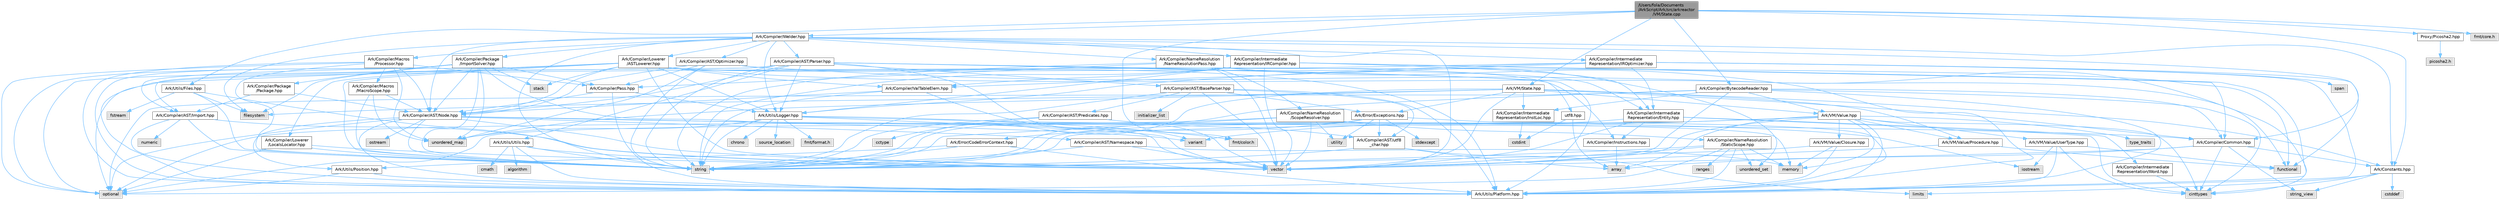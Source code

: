 digraph "/Users/fola/Documents/ArkScript/Ark/src/arkreactor/VM/State.cpp"
{
 // INTERACTIVE_SVG=YES
 // LATEX_PDF_SIZE
  bgcolor="transparent";
  edge [fontname=Helvetica,fontsize=10,labelfontname=Helvetica,labelfontsize=10];
  node [fontname=Helvetica,fontsize=10,shape=box,height=0.2,width=0.4];
  Node1 [id="Node000001",label="/Users/fola/Documents\l/ArkScript/Ark/src/arkreactor\l/VM/State.cpp",height=0.2,width=0.4,color="gray40", fillcolor="grey60", style="filled", fontcolor="black",tooltip=" "];
  Node1 -> Node2 [id="edge1_Node000001_Node000002",color="steelblue1",style="solid",tooltip=" "];
  Node2 [id="Node000002",label="Ark/VM/State.hpp",height=0.2,width=0.4,color="grey40", fillcolor="white", style="filled",URL="$d0/db5/State_8hpp.html",tooltip="State used by the virtual machine: it loads the bytecode, can compile it if needed,..."];
  Node2 -> Node3 [id="edge2_Node000002_Node000003",color="steelblue1",style="solid",tooltip=" "];
  Node3 [id="Node000003",label="string",height=0.2,width=0.4,color="grey60", fillcolor="#E0E0E0", style="filled",tooltip=" "];
  Node2 -> Node4 [id="edge3_Node000002_Node000004",color="steelblue1",style="solid",tooltip=" "];
  Node4 [id="Node000004",label="vector",height=0.2,width=0.4,color="grey60", fillcolor="#E0E0E0", style="filled",tooltip=" "];
  Node2 -> Node5 [id="edge4_Node000002_Node000005",color="steelblue1",style="solid",tooltip=" "];
  Node5 [id="Node000005",label="unordered_map",height=0.2,width=0.4,color="grey60", fillcolor="#E0E0E0", style="filled",tooltip=" "];
  Node2 -> Node6 [id="edge5_Node000002_Node000006",color="steelblue1",style="solid",tooltip=" "];
  Node6 [id="Node000006",label="filesystem",height=0.2,width=0.4,color="grey60", fillcolor="#E0E0E0", style="filled",tooltip=" "];
  Node2 -> Node7 [id="edge6_Node000002_Node000007",color="steelblue1",style="solid",tooltip=" "];
  Node7 [id="Node000007",label="Ark/Constants.hpp",height=0.2,width=0.4,color="grey40", fillcolor="white", style="filled",URL="$d6/de9/Constants_8hpp.html",tooltip="Constants used by ArkScript."];
  Node7 -> Node8 [id="edge7_Node000007_Node000008",color="steelblue1",style="solid",tooltip=" "];
  Node8 [id="Node000008",label="string_view",height=0.2,width=0.4,color="grey60", fillcolor="#E0E0E0", style="filled",tooltip=" "];
  Node7 -> Node9 [id="edge8_Node000007_Node000009",color="steelblue1",style="solid",tooltip=" "];
  Node9 [id="Node000009",label="limits",height=0.2,width=0.4,color="grey60", fillcolor="#E0E0E0", style="filled",tooltip=" "];
  Node7 -> Node10 [id="edge9_Node000007_Node000010",color="steelblue1",style="solid",tooltip=" "];
  Node10 [id="Node000010",label="cinttypes",height=0.2,width=0.4,color="grey60", fillcolor="#E0E0E0", style="filled",tooltip=" "];
  Node7 -> Node11 [id="edge10_Node000007_Node000011",color="steelblue1",style="solid",tooltip=" "];
  Node11 [id="Node000011",label="cstddef",height=0.2,width=0.4,color="grey60", fillcolor="#E0E0E0", style="filled",tooltip=" "];
  Node2 -> Node12 [id="edge11_Node000002_Node000012",color="steelblue1",style="solid",tooltip=" "];
  Node12 [id="Node000012",label="Ark/VM/Value.hpp",height=0.2,width=0.4,color="grey40", fillcolor="white", style="filled",URL="$de/dfd/Value_8hpp.html",tooltip="Default value type handled by the virtual machine."];
  Node12 -> Node4 [id="edge12_Node000012_Node000004",color="steelblue1",style="solid",tooltip=" "];
  Node12 -> Node13 [id="edge13_Node000012_Node000013",color="steelblue1",style="solid",tooltip=" "];
  Node13 [id="Node000013",label="variant",height=0.2,width=0.4,color="grey60", fillcolor="#E0E0E0", style="filled",tooltip=" "];
  Node12 -> Node3 [id="edge14_Node000012_Node000003",color="steelblue1",style="solid",tooltip=" "];
  Node12 -> Node10 [id="edge15_Node000012_Node000010",color="steelblue1",style="solid",tooltip=" "];
  Node12 -> Node14 [id="edge16_Node000012_Node000014",color="steelblue1",style="solid",tooltip=" "];
  Node14 [id="Node000014",label="array",height=0.2,width=0.4,color="grey60", fillcolor="#E0E0E0", style="filled",tooltip=" "];
  Node12 -> Node15 [id="edge17_Node000012_Node000015",color="steelblue1",style="solid",tooltip=" "];
  Node15 [id="Node000015",label="memory",height=0.2,width=0.4,color="grey60", fillcolor="#E0E0E0", style="filled",tooltip=" "];
  Node12 -> Node16 [id="edge18_Node000012_Node000016",color="steelblue1",style="solid",tooltip=" "];
  Node16 [id="Node000016",label="type_traits",height=0.2,width=0.4,color="grey60", fillcolor="#E0E0E0", style="filled",tooltip=" "];
  Node12 -> Node17 [id="edge19_Node000012_Node000017",color="steelblue1",style="solid",tooltip=" "];
  Node17 [id="Node000017",label="Ark/VM/Value/Closure.hpp",height=0.2,width=0.4,color="grey40", fillcolor="white", style="filled",URL="$dc/dd5/Closure_8hpp.html",tooltip="Subtype of the value type, handling closures."];
  Node17 -> Node15 [id="edge20_Node000017_Node000015",color="steelblue1",style="solid",tooltip=" "];
  Node17 -> Node3 [id="edge21_Node000017_Node000003",color="steelblue1",style="solid",tooltip=" "];
  Node17 -> Node18 [id="edge22_Node000017_Node000018",color="steelblue1",style="solid",tooltip=" "];
  Node18 [id="Node000018",label="Ark/Utils/Platform.hpp",height=0.2,width=0.4,color="grey40", fillcolor="white", style="filled",URL="$d5/d40/Platform_8hpp.html",tooltip="ArkScript configuration macros."];
  Node12 -> Node19 [id="edge23_Node000012_Node000019",color="steelblue1",style="solid",tooltip=" "];
  Node19 [id="Node000019",label="Ark/VM/Value/UserType.hpp",height=0.2,width=0.4,color="grey40", fillcolor="white", style="filled",URL="$dc/d3d/UserType_8hpp.html",tooltip="Subtype of the value, capable of handling any C++ type."];
  Node19 -> Node20 [id="edge24_Node000019_Node000020",color="steelblue1",style="solid",tooltip=" "];
  Node20 [id="Node000020",label="iostream",height=0.2,width=0.4,color="grey60", fillcolor="#E0E0E0", style="filled",tooltip=" "];
  Node19 -> Node10 [id="edge25_Node000019_Node000010",color="steelblue1",style="solid",tooltip=" "];
  Node19 -> Node21 [id="edge26_Node000019_Node000021",color="steelblue1",style="solid",tooltip=" "];
  Node21 [id="Node000021",label="functional",height=0.2,width=0.4,color="grey60", fillcolor="#E0E0E0", style="filled",tooltip=" "];
  Node19 -> Node18 [id="edge27_Node000019_Node000018",color="steelblue1",style="solid",tooltip=" "];
  Node12 -> Node22 [id="edge28_Node000012_Node000022",color="steelblue1",style="solid",tooltip=" "];
  Node22 [id="Node000022",label="Ark/VM/Value/Procedure.hpp",height=0.2,width=0.4,color="grey40", fillcolor="white", style="filled",URL="$da/dcf/Procedure_8hpp.html",tooltip="Wrapper object for user-defined functions."];
  Node22 -> Node21 [id="edge29_Node000022_Node000021",color="steelblue1",style="solid",tooltip=" "];
  Node22 -> Node4 [id="edge30_Node000022_Node000004",color="steelblue1",style="solid",tooltip=" "];
  Node12 -> Node18 [id="edge31_Node000012_Node000018",color="steelblue1",style="solid",tooltip=" "];
  Node2 -> Node22 [id="edge32_Node000002_Node000022",color="steelblue1",style="solid",tooltip=" "];
  Node2 -> Node23 [id="edge33_Node000002_Node000023",color="steelblue1",style="solid",tooltip=" "];
  Node23 [id="Node000023",label="Ark/Compiler/Common.hpp",height=0.2,width=0.4,color="grey40", fillcolor="white", style="filled",URL="$d8/ddd/Common_8hpp.html",tooltip="Common code for the compiler."];
  Node23 -> Node14 [id="edge34_Node000023_Node000014",color="steelblue1",style="solid",tooltip=" "];
  Node23 -> Node8 [id="edge35_Node000023_Node000008",color="steelblue1",style="solid",tooltip=" "];
  Node23 -> Node4 [id="edge36_Node000023_Node000004",color="steelblue1",style="solid",tooltip=" "];
  Node23 -> Node10 [id="edge37_Node000023_Node000010",color="steelblue1",style="solid",tooltip=" "];
  Node23 -> Node7 [id="edge38_Node000023_Node000007",color="steelblue1",style="solid",tooltip=" "];
  Node2 -> Node24 [id="edge39_Node000002_Node000024",color="steelblue1",style="solid",tooltip=" "];
  Node24 [id="Node000024",label="Ark/Error/Exceptions.hpp",height=0.2,width=0.4,color="grey40", fillcolor="white", style="filled",URL="$d2/de9/Exceptions_8hpp.html",tooltip="ArkScript homemade exceptions."];
  Node24 -> Node3 [id="edge40_Node000024_Node000003",color="steelblue1",style="solid",tooltip=" "];
  Node24 -> Node25 [id="edge41_Node000024_Node000025",color="steelblue1",style="solid",tooltip=" "];
  Node25 [id="Node000025",label="utility",height=0.2,width=0.4,color="grey60", fillcolor="#E0E0E0", style="filled",tooltip=" "];
  Node24 -> Node26 [id="edge42_Node000024_Node000026",color="steelblue1",style="solid",tooltip=" "];
  Node26 [id="Node000026",label="stdexcept",height=0.2,width=0.4,color="grey60", fillcolor="#E0E0E0", style="filled",tooltip=" "];
  Node24 -> Node27 [id="edge43_Node000024_Node000027",color="steelblue1",style="solid",tooltip=" "];
  Node27 [id="Node000027",label="optional",height=0.2,width=0.4,color="grey60", fillcolor="#E0E0E0", style="filled",tooltip=" "];
  Node24 -> Node28 [id="edge44_Node000024_Node000028",color="steelblue1",style="solid",tooltip=" "];
  Node28 [id="Node000028",label="Ark/Compiler/AST/utf8\l_char.hpp",height=0.2,width=0.4,color="grey40", fillcolor="white", style="filled",URL="$db/d4e/utf8__char_8hpp.html",tooltip=" "];
  Node28 -> Node14 [id="edge45_Node000028_Node000014",color="steelblue1",style="solid",tooltip=" "];
  Node28 -> Node3 [id="edge46_Node000028_Node000003",color="steelblue1",style="solid",tooltip=" "];
  Node28 -> Node9 [id="edge47_Node000028_Node000009",color="steelblue1",style="solid",tooltip=" "];
  Node24 -> Node18 [id="edge48_Node000024_Node000018",color="steelblue1",style="solid",tooltip=" "];
  Node24 -> Node29 [id="edge49_Node000024_Node000029",color="steelblue1",style="solid",tooltip=" "];
  Node29 [id="Node000029",label="Ark/Error/CodeErrorContext.hpp",height=0.2,width=0.4,color="grey40", fillcolor="white", style="filled",URL="$dc/d73/CodeErrorContext_8hpp.html",tooltip="Defines a code error context."];
  Node29 -> Node3 [id="edge50_Node000029_Node000003",color="steelblue1",style="solid",tooltip=" "];
  Node29 -> Node18 [id="edge51_Node000029_Node000018",color="steelblue1",style="solid",tooltip=" "];
  Node29 -> Node30 [id="edge52_Node000029_Node000030",color="steelblue1",style="solid",tooltip=" "];
  Node30 [id="Node000030",label="Ark/Utils/Position.hpp",height=0.2,width=0.4,color="grey40", fillcolor="white", style="filled",URL="$dc/d58/Position_8hpp.html",tooltip="Defines position utilities (for text in a file) for the parser, formatter, diagnostics."];
  Node30 -> Node27 [id="edge53_Node000030_Node000027",color="steelblue1",style="solid",tooltip=" "];
  Node30 -> Node18 [id="edge54_Node000030_Node000018",color="steelblue1",style="solid",tooltip=" "];
  Node2 -> Node31 [id="edge55_Node000002_Node000031",color="steelblue1",style="solid",tooltip=" "];
  Node31 [id="Node000031",label="Ark/Compiler/Intermediate\lRepresentation/InstLoc.hpp",height=0.2,width=0.4,color="grey40", fillcolor="white", style="filled",URL="$d5/d3a/InstLoc_8hpp.html",tooltip=" "];
  Node31 -> Node32 [id="edge56_Node000031_Node000032",color="steelblue1",style="solid",tooltip=" "];
  Node32 [id="Node000032",label="cstdint",height=0.2,width=0.4,color="grey60", fillcolor="#E0E0E0", style="filled",tooltip=" "];
  Node1 -> Node7 [id="edge57_Node000001_Node000007",color="steelblue1",style="solid",tooltip=" "];
  Node1 -> Node33 [id="edge58_Node000001_Node000033",color="steelblue1",style="solid",tooltip=" "];
  Node33 [id="Node000033",label="Ark/Utils/Files.hpp",height=0.2,width=0.4,color="grey40", fillcolor="white", style="filled",URL="$d4/dc0/Files_8hpp.html",tooltip="Lots of utilities about the filesystem."];
  Node33 -> Node3 [id="edge59_Node000033_Node000003",color="steelblue1",style="solid",tooltip=" "];
  Node33 -> Node4 [id="edge60_Node000033_Node000004",color="steelblue1",style="solid",tooltip=" "];
  Node33 -> Node34 [id="edge61_Node000033_Node000034",color="steelblue1",style="solid",tooltip=" "];
  Node34 [id="Node000034",label="fstream",height=0.2,width=0.4,color="grey60", fillcolor="#E0E0E0", style="filled",tooltip=" "];
  Node33 -> Node6 [id="edge62_Node000033_Node000006",color="steelblue1",style="solid",tooltip=" "];
  Node1 -> Node35 [id="edge63_Node000001_Node000035",color="steelblue1",style="solid",tooltip=" "];
  Node35 [id="Node000035",label="Ark/Compiler/Welder.hpp",height=0.2,width=0.4,color="grey40", fillcolor="white", style="filled",URL="$de/d8e/Welder_8hpp.html",tooltip="In charge of welding everything needed to compile code."];
  Node35 -> Node3 [id="edge64_Node000035_Node000003",color="steelblue1",style="solid",tooltip=" "];
  Node35 -> Node4 [id="edge65_Node000035_Node000004",color="steelblue1",style="solid",tooltip=" "];
  Node35 -> Node6 [id="edge66_Node000035_Node000006",color="steelblue1",style="solid",tooltip=" "];
  Node35 -> Node23 [id="edge67_Node000035_Node000023",color="steelblue1",style="solid",tooltip=" "];
  Node35 -> Node36 [id="edge68_Node000035_Node000036",color="steelblue1",style="solid",tooltip=" "];
  Node36 [id="Node000036",label="Ark/Compiler/AST/Node.hpp",height=0.2,width=0.4,color="grey40", fillcolor="white", style="filled",URL="$d7/dc6/Node_8hpp.html",tooltip="AST node used by the parser, optimizer and compiler."];
  Node36 -> Node13 [id="edge69_Node000036_Node000013",color="steelblue1",style="solid",tooltip=" "];
  Node36 -> Node37 [id="edge70_Node000036_Node000037",color="steelblue1",style="solid",tooltip=" "];
  Node37 [id="Node000037",label="ostream",height=0.2,width=0.4,color="grey60", fillcolor="#E0E0E0", style="filled",tooltip=" "];
  Node36 -> Node3 [id="edge71_Node000036_Node000003",color="steelblue1",style="solid",tooltip=" "];
  Node36 -> Node4 [id="edge72_Node000036_Node000004",color="steelblue1",style="solid",tooltip=" "];
  Node36 -> Node27 [id="edge73_Node000036_Node000027",color="steelblue1",style="solid",tooltip=" "];
  Node36 -> Node38 [id="edge74_Node000036_Node000038",color="steelblue1",style="solid",tooltip=" "];
  Node38 [id="Node000038",label="Ark/Compiler/AST/Namespace.hpp",height=0.2,width=0.4,color="grey40", fillcolor="white", style="filled",URL="$da/d33/Namespace_8hpp.html",tooltip=" "];
  Node38 -> Node3 [id="edge75_Node000038_Node000003",color="steelblue1",style="solid",tooltip=" "];
  Node38 -> Node4 [id="edge76_Node000038_Node000004",color="steelblue1",style="solid",tooltip=" "];
  Node38 -> Node15 [id="edge77_Node000038_Node000015",color="steelblue1",style="solid",tooltip=" "];
  Node36 -> Node23 [id="edge78_Node000036_Node000023",color="steelblue1",style="solid",tooltip=" "];
  Node36 -> Node18 [id="edge79_Node000036_Node000018",color="steelblue1",style="solid",tooltip=" "];
  Node36 -> Node30 [id="edge80_Node000036_Node000030",color="steelblue1",style="solid",tooltip=" "];
  Node35 -> Node39 [id="edge81_Node000035_Node000039",color="steelblue1",style="solid",tooltip=" "];
  Node39 [id="Node000039",label="Ark/Compiler/AST/Parser.hpp",height=0.2,width=0.4,color="grey40", fillcolor="white", style="filled",URL="$d7/ddd/Parser_8hpp.html",tooltip="Parse ArkScript code, but do not handle any import declarations."];
  Node39 -> Node40 [id="edge82_Node000039_Node000040",color="steelblue1",style="solid",tooltip=" "];
  Node40 [id="Node000040",label="Ark/Compiler/AST/BaseParser.hpp",height=0.2,width=0.4,color="grey40", fillcolor="white", style="filled",URL="$d3/d70/BaseParser_8hpp.html",tooltip=" "];
  Node40 -> Node3 [id="edge83_Node000040_Node000003",color="steelblue1",style="solid",tooltip=" "];
  Node40 -> Node4 [id="edge84_Node000040_Node000004",color="steelblue1",style="solid",tooltip=" "];
  Node40 -> Node41 [id="edge85_Node000040_Node000041",color="steelblue1",style="solid",tooltip=" "];
  Node41 [id="Node000041",label="initializer_list",height=0.2,width=0.4,color="grey60", fillcolor="#E0E0E0", style="filled",tooltip=" "];
  Node40 -> Node18 [id="edge86_Node000040_Node000018",color="steelblue1",style="solid",tooltip=" "];
  Node40 -> Node24 [id="edge87_Node000040_Node000024",color="steelblue1",style="solid",tooltip=" "];
  Node40 -> Node42 [id="edge88_Node000040_Node000042",color="steelblue1",style="solid",tooltip=" "];
  Node42 [id="Node000042",label="Ark/Compiler/AST/Predicates.hpp",height=0.2,width=0.4,color="grey40", fillcolor="white", style="filled",URL="$dc/d59/Predicates_8hpp.html",tooltip=" "];
  Node42 -> Node3 [id="edge89_Node000042_Node000003",color="steelblue1",style="solid",tooltip=" "];
  Node42 -> Node43 [id="edge90_Node000042_Node000043",color="steelblue1",style="solid",tooltip=" "];
  Node43 [id="Node000043",label="cctype",height=0.2,width=0.4,color="grey60", fillcolor="#E0E0E0", style="filled",tooltip=" "];
  Node42 -> Node28 [id="edge91_Node000042_Node000028",color="steelblue1",style="solid",tooltip=" "];
  Node40 -> Node28 [id="edge92_Node000040_Node000028",color="steelblue1",style="solid",tooltip=" "];
  Node39 -> Node36 [id="edge93_Node000039_Node000036",color="steelblue1",style="solid",tooltip=" "];
  Node39 -> Node44 [id="edge94_Node000039_Node000044",color="steelblue1",style="solid",tooltip=" "];
  Node44 [id="Node000044",label="Ark/Compiler/AST/Import.hpp",height=0.2,width=0.4,color="grey40", fillcolor="white", style="filled",URL="$d4/d32/Import_8hpp.html",tooltip=" "];
  Node44 -> Node4 [id="edge95_Node000044_Node000004",color="steelblue1",style="solid",tooltip=" "];
  Node44 -> Node3 [id="edge96_Node000044_Node000003",color="steelblue1",style="solid",tooltip=" "];
  Node44 -> Node45 [id="edge97_Node000044_Node000045",color="steelblue1",style="solid",tooltip=" "];
  Node45 [id="Node000045",label="numeric",height=0.2,width=0.4,color="grey60", fillcolor="#E0E0E0", style="filled",tooltip=" "];
  Node44 -> Node18 [id="edge98_Node000044_Node000018",color="steelblue1",style="solid",tooltip=" "];
  Node39 -> Node46 [id="edge99_Node000039_Node000046",color="steelblue1",style="solid",tooltip=" "];
  Node46 [id="Node000046",label="Ark/Utils/Logger.hpp",height=0.2,width=0.4,color="grey40", fillcolor="white", style="filled",URL="$d9/d11/Logger_8hpp.html",tooltip="Internal logger."];
  Node46 -> Node20 [id="edge100_Node000046_Node000020",color="steelblue1",style="solid",tooltip=" "];
  Node46 -> Node47 [id="edge101_Node000046_Node000047",color="steelblue1",style="solid",tooltip=" "];
  Node47 [id="Node000047",label="fmt/format.h",height=0.2,width=0.4,color="grey60", fillcolor="#E0E0E0", style="filled",tooltip=" "];
  Node46 -> Node3 [id="edge102_Node000046_Node000003",color="steelblue1",style="solid",tooltip=" "];
  Node46 -> Node48 [id="edge103_Node000046_Node000048",color="steelblue1",style="solid",tooltip=" "];
  Node48 [id="Node000048",label="chrono",height=0.2,width=0.4,color="grey60", fillcolor="#E0E0E0", style="filled",tooltip=" "];
  Node46 -> Node49 [id="edge104_Node000046_Node000049",color="steelblue1",style="solid",tooltip=" "];
  Node49 [id="Node000049",label="source_location",height=0.2,width=0.4,color="grey60", fillcolor="#E0E0E0", style="filled",tooltip=" "];
  Node46 -> Node4 [id="edge105_Node000046_Node000004",color="steelblue1",style="solid",tooltip=" "];
  Node46 -> Node5 [id="edge106_Node000046_Node000005",color="steelblue1",style="solid",tooltip=" "];
  Node46 -> Node50 [id="edge107_Node000046_Node000050",color="steelblue1",style="solid",tooltip=" "];
  Node50 [id="Node000050",label="fmt/color.h",height=0.2,width=0.4,color="grey60", fillcolor="#E0E0E0", style="filled",tooltip=" "];
  Node39 -> Node51 [id="edge108_Node000039_Node000051",color="steelblue1",style="solid",tooltip=" "];
  Node51 [id="Node000051",label="Ark/Utils/Utils.hpp",height=0.2,width=0.4,color="grey40", fillcolor="white", style="filled",URL="$d3/d7a/Ark_2Utils_2Utils_8hpp.html",tooltip="Lots of utilities about string, filesystem and more."];
  Node51 -> Node18 [id="edge109_Node000051_Node000018",color="steelblue1",style="solid",tooltip=" "];
  Node51 -> Node52 [id="edge110_Node000051_Node000052",color="steelblue1",style="solid",tooltip=" "];
  Node52 [id="Node000052",label="algorithm",height=0.2,width=0.4,color="grey60", fillcolor="#E0E0E0", style="filled",tooltip=" "];
  Node51 -> Node3 [id="edge111_Node000051_Node000003",color="steelblue1",style="solid",tooltip=" "];
  Node51 -> Node4 [id="edge112_Node000051_Node000004",color="steelblue1",style="solid",tooltip=" "];
  Node51 -> Node53 [id="edge113_Node000051_Node000053",color="steelblue1",style="solid",tooltip=" "];
  Node53 [id="Node000053",label="cmath",height=0.2,width=0.4,color="grey60", fillcolor="#E0E0E0", style="filled",tooltip=" "];
  Node39 -> Node18 [id="edge114_Node000039_Node000018",color="steelblue1",style="solid",tooltip=" "];
  Node39 -> Node3 [id="edge115_Node000039_Node000003",color="steelblue1",style="solid",tooltip=" "];
  Node39 -> Node4 [id="edge116_Node000039_Node000004",color="steelblue1",style="solid",tooltip=" "];
  Node39 -> Node27 [id="edge117_Node000039_Node000027",color="steelblue1",style="solid",tooltip=" "];
  Node39 -> Node21 [id="edge118_Node000039_Node000021",color="steelblue1",style="solid",tooltip=" "];
  Node39 -> Node54 [id="edge119_Node000039_Node000054",color="steelblue1",style="solid",tooltip=" "];
  Node54 [id="Node000054",label="utf8.hpp",height=0.2,width=0.4,color="grey40", fillcolor="white", style="filled",URL="$d1/d85/utf8_8hpp.html",tooltip=" "];
  Node54 -> Node14 [id="edge120_Node000054_Node000014",color="steelblue1",style="solid",tooltip=" "];
  Node54 -> Node32 [id="edge121_Node000054_Node000032",color="steelblue1",style="solid",tooltip=" "];
  Node35 -> Node55 [id="edge122_Node000035_Node000055",color="steelblue1",style="solid",tooltip=" "];
  Node55 [id="Node000055",label="Ark/Compiler/Lowerer\l/ASTLowerer.hpp",height=0.2,width=0.4,color="grey40", fillcolor="white", style="filled",URL="$db/d08/ASTLowerer_8hpp.html",tooltip=" "];
  Node55 -> Node56 [id="edge123_Node000055_Node000056",color="steelblue1",style="solid",tooltip=" "];
  Node56 [id="Node000056",label="stack",height=0.2,width=0.4,color="grey60", fillcolor="#E0E0E0", style="filled",tooltip=" "];
  Node55 -> Node4 [id="edge124_Node000055_Node000004",color="steelblue1",style="solid",tooltip=" "];
  Node55 -> Node3 [id="edge125_Node000055_Node000003",color="steelblue1",style="solid",tooltip=" "];
  Node55 -> Node10 [id="edge126_Node000055_Node000010",color="steelblue1",style="solid",tooltip=" "];
  Node55 -> Node27 [id="edge127_Node000055_Node000027",color="steelblue1",style="solid",tooltip=" "];
  Node55 -> Node18 [id="edge128_Node000055_Node000018",color="steelblue1",style="solid",tooltip=" "];
  Node55 -> Node46 [id="edge129_Node000055_Node000046",color="steelblue1",style="solid",tooltip=" "];
  Node55 -> Node57 [id="edge130_Node000055_Node000057",color="steelblue1",style="solid",tooltip=" "];
  Node57 [id="Node000057",label="Ark/Compiler/Instructions.hpp",height=0.2,width=0.4,color="grey40", fillcolor="white", style="filled",URL="$d8/daa/Instructions_8hpp.html",tooltip="The different instructions used by the compiler and virtual machine."];
  Node57 -> Node14 [id="edge131_Node000057_Node000014",color="steelblue1",style="solid",tooltip=" "];
  Node55 -> Node58 [id="edge132_Node000055_Node000058",color="steelblue1",style="solid",tooltip=" "];
  Node58 [id="Node000058",label="Ark/Compiler/Intermediate\lRepresentation/Entity.hpp",height=0.2,width=0.4,color="grey40", fillcolor="white", style="filled",URL="$de/da6/Entity_8hpp.html",tooltip="An entity in the IR is a bundle of information."];
  Node58 -> Node10 [id="edge133_Node000058_Node000010",color="steelblue1",style="solid",tooltip=" "];
  Node58 -> Node4 [id="edge134_Node000058_Node000004",color="steelblue1",style="solid",tooltip=" "];
  Node58 -> Node3 [id="edge135_Node000058_Node000003",color="steelblue1",style="solid",tooltip=" "];
  Node58 -> Node59 [id="edge136_Node000058_Node000059",color="steelblue1",style="solid",tooltip=" "];
  Node59 [id="Node000059",label="Ark/Compiler/Intermediate\lRepresentation/Word.hpp",height=0.2,width=0.4,color="grey40", fillcolor="white", style="filled",URL="$db/d53/Word_8hpp.html",tooltip="Describe an instruction and its immediate argument."];
  Node59 -> Node10 [id="edge137_Node000059_Node000010",color="steelblue1",style="solid",tooltip=" "];
  Node58 -> Node57 [id="edge138_Node000058_Node000057",color="steelblue1",style="solid",tooltip=" "];
  Node55 -> Node36 [id="edge139_Node000055_Node000036",color="steelblue1",style="solid",tooltip=" "];
  Node55 -> Node60 [id="edge140_Node000055_Node000060",color="steelblue1",style="solid",tooltip=" "];
  Node60 [id="Node000060",label="Ark/Compiler/ValTableElem.hpp",height=0.2,width=0.4,color="grey40", fillcolor="white", style="filled",URL="$dd/de7/ValTableElem_8hpp.html",tooltip="The basic value type handled by the compiler."];
  Node60 -> Node13 [id="edge141_Node000060_Node000013",color="steelblue1",style="solid",tooltip=" "];
  Node60 -> Node3 [id="edge142_Node000060_Node000003",color="steelblue1",style="solid",tooltip=" "];
  Node60 -> Node36 [id="edge143_Node000060_Node000036",color="steelblue1",style="solid",tooltip=" "];
  Node55 -> Node61 [id="edge144_Node000055_Node000061",color="steelblue1",style="solid",tooltip=" "];
  Node61 [id="Node000061",label="Ark/Compiler/Lowerer\l/LocalsLocator.hpp",height=0.2,width=0.4,color="grey40", fillcolor="white", style="filled",URL="$df/dd6/LocalsLocator_8hpp.html",tooltip="Track locals at compile."];
  Node61 -> Node4 [id="edge145_Node000061_Node000004",color="steelblue1",style="solid",tooltip=" "];
  Node61 -> Node3 [id="edge146_Node000061_Node000003",color="steelblue1",style="solid",tooltip=" "];
  Node61 -> Node27 [id="edge147_Node000061_Node000027",color="steelblue1",style="solid",tooltip=" "];
  Node35 -> Node62 [id="edge148_Node000035_Node000062",color="steelblue1",style="solid",tooltip=" "];
  Node62 [id="Node000062",label="Ark/Compiler/Intermediate\lRepresentation/IROptimizer.hpp",height=0.2,width=0.4,color="grey40", fillcolor="white", style="filled",URL="$d0/de2/IROptimizer_8hpp.html",tooltip="Optimize IR based on IR entity grouped by 2 (or more)"];
  Node62 -> Node18 [id="edge149_Node000062_Node000018",color="steelblue1",style="solid",tooltip=" "];
  Node62 -> Node46 [id="edge150_Node000062_Node000046",color="steelblue1",style="solid",tooltip=" "];
  Node62 -> Node60 [id="edge151_Node000062_Node000060",color="steelblue1",style="solid",tooltip=" "];
  Node62 -> Node58 [id="edge152_Node000062_Node000058",color="steelblue1",style="solid",tooltip=" "];
  Node62 -> Node63 [id="edge153_Node000062_Node000063",color="steelblue1",style="solid",tooltip=" "];
  Node63 [id="Node000063",label="span",height=0.2,width=0.4,color="grey60", fillcolor="#E0E0E0", style="filled",tooltip=" "];
  Node62 -> Node27 [id="edge154_Node000062_Node000027",color="steelblue1",style="solid",tooltip=" "];
  Node62 -> Node21 [id="edge155_Node000062_Node000021",color="steelblue1",style="solid",tooltip=" "];
  Node35 -> Node64 [id="edge156_Node000035_Node000064",color="steelblue1",style="solid",tooltip=" "];
  Node64 [id="Node000064",label="Ark/Compiler/Intermediate\lRepresentation/IRCompiler.hpp",height=0.2,width=0.4,color="grey40", fillcolor="white", style="filled",URL="$df/d86/IRCompiler_8hpp.html",tooltip="Compile the intermediate representation to bytecode."];
  Node64 -> Node4 [id="edge157_Node000064_Node000004",color="steelblue1",style="solid",tooltip=" "];
  Node64 -> Node3 [id="edge158_Node000064_Node000003",color="steelblue1",style="solid",tooltip=" "];
  Node64 -> Node18 [id="edge159_Node000064_Node000018",color="steelblue1",style="solid",tooltip=" "];
  Node64 -> Node46 [id="edge160_Node000064_Node000046",color="steelblue1",style="solid",tooltip=" "];
  Node64 -> Node23 [id="edge161_Node000064_Node000023",color="steelblue1",style="solid",tooltip=" "];
  Node64 -> Node60 [id="edge162_Node000064_Node000060",color="steelblue1",style="solid",tooltip=" "];
  Node64 -> Node58 [id="edge163_Node000064_Node000058",color="steelblue1",style="solid",tooltip=" "];
  Node35 -> Node7 [id="edge164_Node000035_Node000007",color="steelblue1",style="solid",tooltip=" "];
  Node35 -> Node46 [id="edge165_Node000035_Node000046",color="steelblue1",style="solid",tooltip=" "];
  Node35 -> Node65 [id="edge166_Node000035_Node000065",color="steelblue1",style="solid",tooltip=" "];
  Node65 [id="Node000065",label="Ark/Compiler/Package\l/ImportSolver.hpp",height=0.2,width=0.4,color="grey40", fillcolor="white", style="filled",URL="$d1/db0/ImportSolver_8hpp.html",tooltip="Handle imports, resolve them with modules and everything."];
  Node65 -> Node56 [id="edge167_Node000065_Node000056",color="steelblue1",style="solid",tooltip=" "];
  Node65 -> Node4 [id="edge168_Node000065_Node000004",color="steelblue1",style="solid",tooltip=" "];
  Node65 -> Node3 [id="edge169_Node000065_Node000003",color="steelblue1",style="solid",tooltip=" "];
  Node65 -> Node6 [id="edge170_Node000065_Node000006",color="steelblue1",style="solid",tooltip=" "];
  Node65 -> Node5 [id="edge171_Node000065_Node000005",color="steelblue1",style="solid",tooltip=" "];
  Node65 -> Node18 [id="edge172_Node000065_Node000018",color="steelblue1",style="solid",tooltip=" "];
  Node65 -> Node66 [id="edge173_Node000065_Node000066",color="steelblue1",style="solid",tooltip=" "];
  Node66 [id="Node000066",label="Ark/Compiler/Pass.hpp",height=0.2,width=0.4,color="grey40", fillcolor="white", style="filled",URL="$df/d5f/Pass_8hpp.html",tooltip="Interface for a compiler pass (take in an AST, output an AST)"];
  Node66 -> Node18 [id="edge174_Node000066_Node000018",color="steelblue1",style="solid",tooltip=" "];
  Node66 -> Node36 [id="edge175_Node000066_Node000036",color="steelblue1",style="solid",tooltip=" "];
  Node66 -> Node46 [id="edge176_Node000066_Node000046",color="steelblue1",style="solid",tooltip=" "];
  Node65 -> Node36 [id="edge177_Node000065_Node000036",color="steelblue1",style="solid",tooltip=" "];
  Node65 -> Node44 [id="edge178_Node000065_Node000044",color="steelblue1",style="solid",tooltip=" "];
  Node65 -> Node67 [id="edge179_Node000065_Node000067",color="steelblue1",style="solid",tooltip=" "];
  Node67 [id="Node000067",label="Ark/Compiler/Package\l/Package.hpp",height=0.2,width=0.4,color="grey40", fillcolor="white", style="filled",URL="$d8/d80/Package_8hpp.html",tooltip=" "];
  Node67 -> Node36 [id="edge180_Node000067_Node000036",color="steelblue1",style="solid",tooltip=" "];
  Node67 -> Node44 [id="edge181_Node000067_Node000044",color="steelblue1",style="solid",tooltip=" "];
  Node35 -> Node68 [id="edge182_Node000035_Node000068",color="steelblue1",style="solid",tooltip=" "];
  Node68 [id="Node000068",label="Ark/Compiler/Macros\l/Processor.hpp",height=0.2,width=0.4,color="grey40", fillcolor="white", style="filled",URL="$de/db1/Processor_8hpp.html",tooltip="Handles the macros and their expansion in ArkScript source code."];
  Node68 -> Node18 [id="edge183_Node000068_Node000018",color="steelblue1",style="solid",tooltip=" "];
  Node68 -> Node36 [id="edge184_Node000068_Node000036",color="steelblue1",style="solid",tooltip=" "];
  Node68 -> Node69 [id="edge185_Node000068_Node000069",color="steelblue1",style="solid",tooltip=" "];
  Node69 [id="Node000069",label="Ark/Compiler/Macros\l/MacroScope.hpp",height=0.2,width=0.4,color="grey40", fillcolor="white", style="filled",URL="$d7/dfb/MacroScope_8hpp.html",tooltip="Defines tools to handle macro definitions."];
  Node69 -> Node36 [id="edge186_Node000069_Node000036",color="steelblue1",style="solid",tooltip=" "];
  Node69 -> Node5 [id="edge187_Node000069_Node000005",color="steelblue1",style="solid",tooltip=" "];
  Node69 -> Node3 [id="edge188_Node000069_Node000003",color="steelblue1",style="solid",tooltip=" "];
  Node68 -> Node66 [id="edge189_Node000068_Node000066",color="steelblue1",style="solid",tooltip=" "];
  Node68 -> Node5 [id="edge190_Node000068_Node000005",color="steelblue1",style="solid",tooltip=" "];
  Node68 -> Node27 [id="edge191_Node000068_Node000027",color="steelblue1",style="solid",tooltip=" "];
  Node68 -> Node3 [id="edge192_Node000068_Node000003",color="steelblue1",style="solid",tooltip=" "];
  Node35 -> Node70 [id="edge193_Node000035_Node000070",color="steelblue1",style="solid",tooltip=" "];
  Node70 [id="Node000070",label="Ark/Compiler/AST/Optimizer.hpp",height=0.2,width=0.4,color="grey40", fillcolor="white", style="filled",URL="$db/d93/Optimizer_8hpp.html",tooltip="Optimizes a given ArkScript AST."];
  Node70 -> Node21 [id="edge194_Node000070_Node000021",color="steelblue1",style="solid",tooltip=" "];
  Node70 -> Node5 [id="edge195_Node000070_Node000005",color="steelblue1",style="solid",tooltip=" "];
  Node70 -> Node3 [id="edge196_Node000070_Node000003",color="steelblue1",style="solid",tooltip=" "];
  Node70 -> Node18 [id="edge197_Node000070_Node000018",color="steelblue1",style="solid",tooltip=" "];
  Node70 -> Node66 [id="edge198_Node000070_Node000066",color="steelblue1",style="solid",tooltip=" "];
  Node70 -> Node36 [id="edge199_Node000070_Node000036",color="steelblue1",style="solid",tooltip=" "];
  Node35 -> Node71 [id="edge200_Node000035_Node000071",color="steelblue1",style="solid",tooltip=" "];
  Node71 [id="Node000071",label="Ark/Compiler/NameResolution\l/NameResolutionPass.hpp",height=0.2,width=0.4,color="grey40", fillcolor="white", style="filled",URL="$d4/de8/NameResolutionPass_8hpp.html",tooltip="Resolves names and fully qualify them in the AST (prefixing them with the package they are from)"];
  Node71 -> Node4 [id="edge201_Node000071_Node000004",color="steelblue1",style="solid",tooltip=" "];
  Node71 -> Node3 [id="edge202_Node000071_Node000003",color="steelblue1",style="solid",tooltip=" "];
  Node71 -> Node72 [id="edge203_Node000071_Node000072",color="steelblue1",style="solid",tooltip=" "];
  Node72 [id="Node000072",label="unordered_set",height=0.2,width=0.4,color="grey60", fillcolor="#E0E0E0", style="filled",tooltip=" "];
  Node71 -> Node18 [id="edge204_Node000071_Node000018",color="steelblue1",style="solid",tooltip=" "];
  Node71 -> Node66 [id="edge205_Node000071_Node000066",color="steelblue1",style="solid",tooltip=" "];
  Node71 -> Node73 [id="edge206_Node000071_Node000073",color="steelblue1",style="solid",tooltip=" "];
  Node73 [id="Node000073",label="Ark/Compiler/NameResolution\l/ScopeResolver.hpp",height=0.2,width=0.4,color="grey40", fillcolor="white", style="filled",URL="$db/d5b/ScopeResolver_8hpp.html",tooltip="Handle scope resolution at compile time."];
  Node73 -> Node3 [id="edge207_Node000073_Node000003",color="steelblue1",style="solid",tooltip=" "];
  Node73 -> Node27 [id="edge208_Node000073_Node000027",color="steelblue1",style="solid",tooltip=" "];
  Node73 -> Node15 [id="edge209_Node000073_Node000015",color="steelblue1",style="solid",tooltip=" "];
  Node73 -> Node4 [id="edge210_Node000073_Node000004",color="steelblue1",style="solid",tooltip=" "];
  Node73 -> Node25 [id="edge211_Node000073_Node000025",color="steelblue1",style="solid",tooltip=" "];
  Node73 -> Node74 [id="edge212_Node000073_Node000074",color="steelblue1",style="solid",tooltip=" "];
  Node74 [id="Node000074",label="Ark/Compiler/NameResolution\l/StaticScope.hpp",height=0.2,width=0.4,color="grey40", fillcolor="white", style="filled",URL="$df/db8/StaticScope_8hpp.html",tooltip="Static scopes (for functions, loops) and namespace scopes (for packages) definitions,..."];
  Node74 -> Node3 [id="edge213_Node000074_Node000003",color="steelblue1",style="solid",tooltip=" "];
  Node74 -> Node27 [id="edge214_Node000074_Node000027",color="steelblue1",style="solid",tooltip=" "];
  Node74 -> Node15 [id="edge215_Node000074_Node000015",color="steelblue1",style="solid",tooltip=" "];
  Node74 -> Node4 [id="edge216_Node000074_Node000004",color="steelblue1",style="solid",tooltip=" "];
  Node74 -> Node75 [id="edge217_Node000074_Node000075",color="steelblue1",style="solid",tooltip=" "];
  Node75 [id="Node000075",label="ranges",height=0.2,width=0.4,color="grey60", fillcolor="#E0E0E0", style="filled",tooltip=" "];
  Node74 -> Node72 [id="edge218_Node000074_Node000072",color="steelblue1",style="solid",tooltip=" "];
  Node74 -> Node18 [id="edge219_Node000074_Node000018",color="steelblue1",style="solid",tooltip=" "];
  Node1 -> Node76 [id="edge220_Node000001_Node000076",color="steelblue1",style="solid",tooltip=" "];
  Node76 [id="Node000076",label="Proxy/Picosha2.hpp",height=0.2,width=0.4,color="grey40", fillcolor="white", style="filled",URL="$db/d7c/Picosha2_8hpp.html",tooltip=" "];
  Node76 -> Node77 [id="edge221_Node000076_Node000077",color="steelblue1",style="solid",tooltip=" "];
  Node77 [id="Node000077",label="picosha2.h",height=0.2,width=0.4,color="grey60", fillcolor="#E0E0E0", style="filled",tooltip=" "];
  Node1 -> Node78 [id="edge222_Node000001_Node000078",color="steelblue1",style="solid",tooltip=" "];
  Node78 [id="Node000078",label="Ark/Compiler/BytecodeReader.hpp",height=0.2,width=0.4,color="grey40", fillcolor="white", style="filled",URL="$d1/d84/BytecodeReader_8hpp.html",tooltip="A bytecode disassembler for ArkScript."];
  Node78 -> Node4 [id="edge223_Node000078_Node000004",color="steelblue1",style="solid",tooltip=" "];
  Node78 -> Node3 [id="edge224_Node000078_Node000003",color="steelblue1",style="solid",tooltip=" "];
  Node78 -> Node10 [id="edge225_Node000078_Node000010",color="steelblue1",style="solid",tooltip=" "];
  Node78 -> Node27 [id="edge226_Node000078_Node000027",color="steelblue1",style="solid",tooltip=" "];
  Node78 -> Node18 [id="edge227_Node000078_Node000018",color="steelblue1",style="solid",tooltip=" "];
  Node78 -> Node23 [id="edge228_Node000078_Node000023",color="steelblue1",style="solid",tooltip=" "];
  Node78 -> Node12 [id="edge229_Node000078_Node000012",color="steelblue1",style="solid",tooltip=" "];
  Node78 -> Node31 [id="edge230_Node000078_Node000031",color="steelblue1",style="solid",tooltip=" "];
  Node1 -> Node79 [id="edge231_Node000001_Node000079",color="steelblue1",style="solid",tooltip=" "];
  Node79 [id="Node000079",label="fmt/core.h",height=0.2,width=0.4,color="grey60", fillcolor="#E0E0E0", style="filled",tooltip=" "];
  Node1 -> Node50 [id="edge232_Node000001_Node000050",color="steelblue1",style="solid",tooltip=" "];
}
